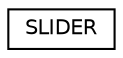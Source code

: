 digraph "Graphical Class Hierarchy"
{
  edge [fontname="Helvetica",fontsize="10",labelfontname="Helvetica",labelfontsize="10"];
  node [fontname="Helvetica",fontsize="10",shape=record];
  rankdir="LR";
  Node1 [label="SLIDER",height=0.2,width=0.4,color="black", fillcolor="white", style="filled",URL="$struct_s_l_i_d_e_r.html"];
}
